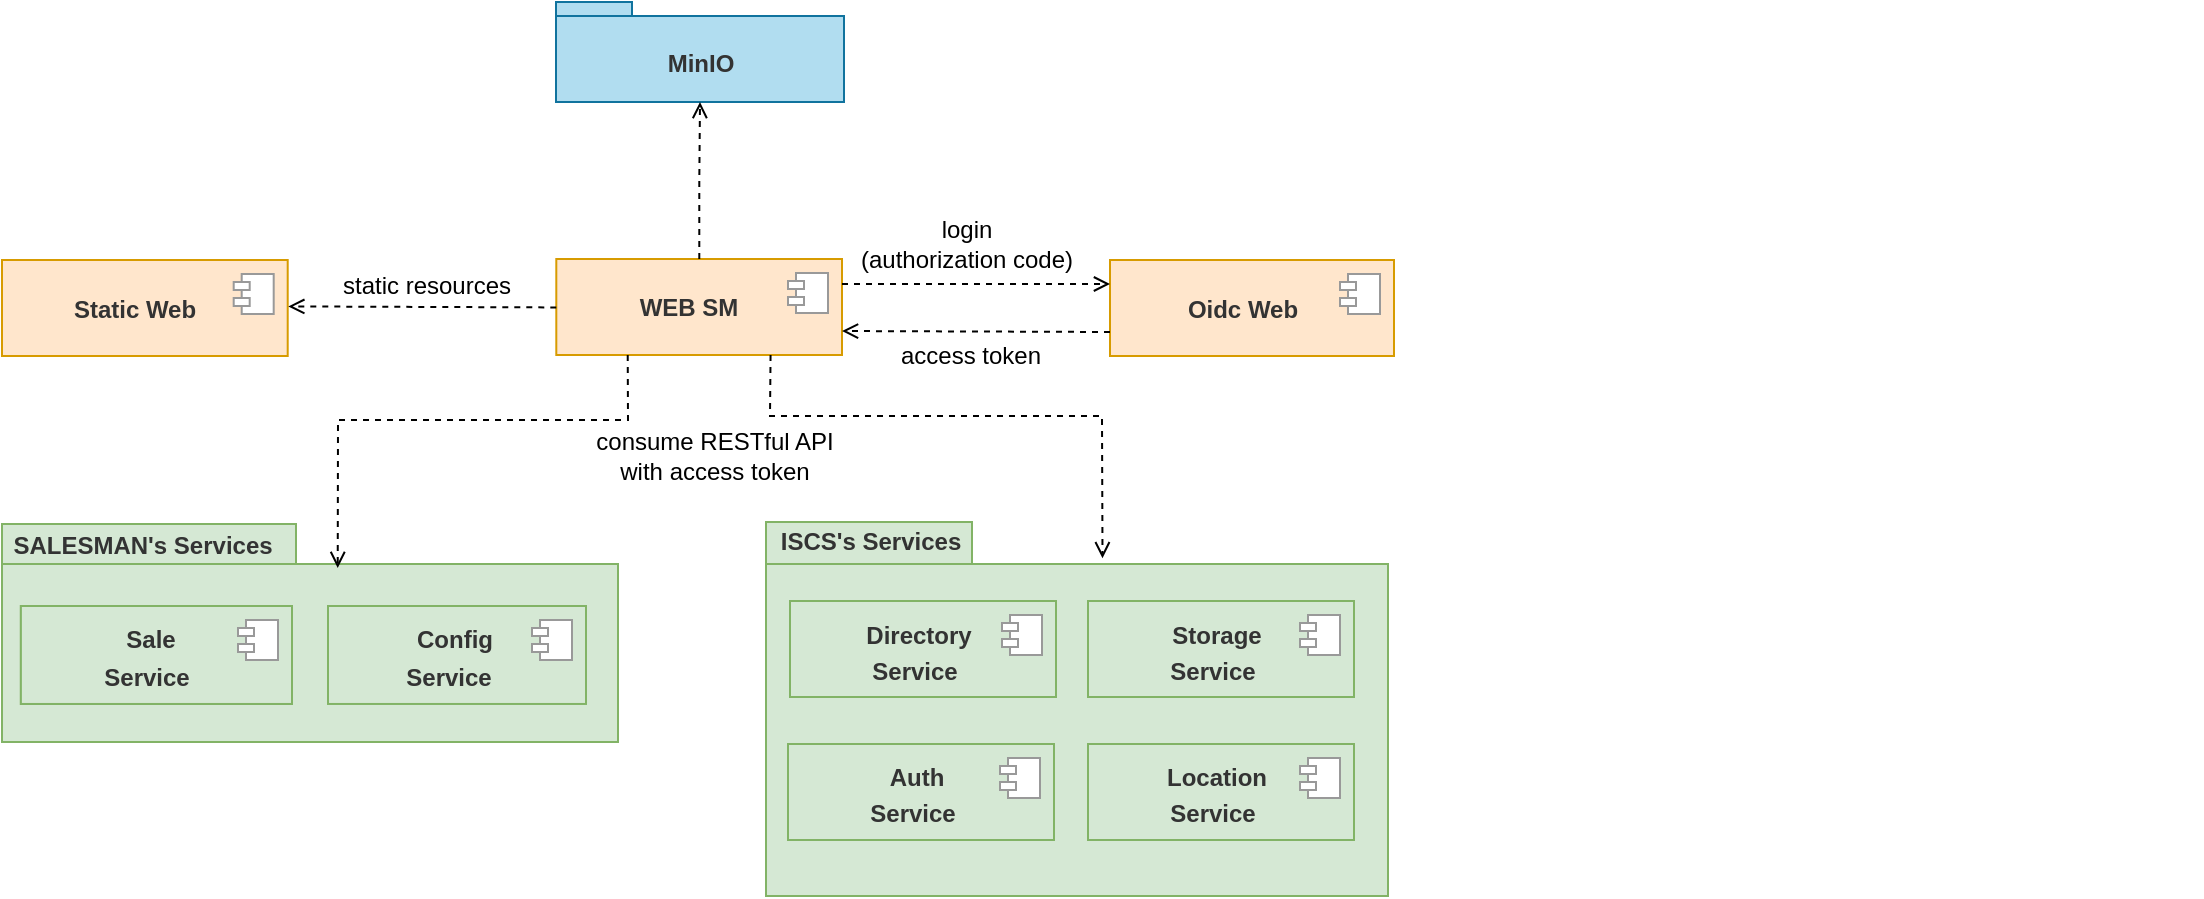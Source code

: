 <mxfile version="17.5.0" type="github">
  <diagram id="oR3O65DeQB01kgegKJ-N" name="web.sm">
    <mxGraphModel dx="1088" dy="594" grid="0" gridSize="10" guides="1" tooltips="1" connect="1" arrows="1" fold="1" page="1" pageScale="1" pageWidth="4681" pageHeight="3300" math="0" shadow="0">
      <root>
        <mxCell id="0" />
        <mxCell id="1" parent="0" />
        <mxCell id="nQSqqMuhncMSOFQklPH7-1" value="" style="group" vertex="1" connectable="0" parent="1">
          <mxGeometry x="848.15" y="569.5" width="142.85" height="48" as="geometry" />
        </mxCell>
        <mxCell id="nQSqqMuhncMSOFQklPH7-2" value="&lt;p style=&quot;line-height: 0.7&quot;&gt;&lt;/p&gt;&lt;h2 style=&quot;font-size: 13px&quot;&gt;&lt;span style=&quot;color: rgba(0 , 0 , 0 , 0) ; font-family: monospace ; font-size: 0px ; font-weight: 400&quot;&gt;%3CmxGraphModel%3E%3Croot%3E%3CmxCell%20id%3D%220%22%2F%3E%3CmxCell%20id%3D%221%22%20parent%3D%220%22%2F%3E%3CmxCell%20id%3D%222%22%20value%3D%22%26lt%3Bspan%20style%3D%26quot%3Bcolor%3A%20rgb(51%20%2C%2051%20%2C%2051)%26quot%3B%26gt%3BApplication%26lt%3B%2Fspan%26gt%3B%22%20style%3D%22text%3Bhtml%3D1%3Balign%3Dcenter%3BverticalAlign%3Dmiddle%3Bresizable%3D0%3Bpoints%3D%5B%5D%3Bautosize%3D1%3BstrokeColor%3Dnone%3BfillColor%3Dnone%3B%22%20vertex%3D%221%22%20parent%3D%221%22%3E%3CmxGeometry%20x%3D%22976%22%20y%3D%22679.984%22%20width%3D%2269%22%20height%3D%2218%22%20as%3D%22geometry%22%2F%3E%3C%2FmxCell%3E%3C%2Froot%3E%3C%2FmxGraphModel%3E&lt;/span&gt;&lt;br&gt;&lt;/h2&gt;&lt;p&gt;&lt;/p&gt;" style="html=1;dropTarget=0;strokeColor=#d79b00;fillColor=#ffe6cc;" vertex="1" parent="nQSqqMuhncMSOFQklPH7-1">
          <mxGeometry width="142.85" height="48" as="geometry" />
        </mxCell>
        <mxCell id="nQSqqMuhncMSOFQklPH7-3" value="" style="shape=module;jettyWidth=8;jettyHeight=4;strokeColor=#999999;" vertex="1" parent="nQSqqMuhncMSOFQklPH7-2">
          <mxGeometry x="1" width="20" height="20" relative="1" as="geometry">
            <mxPoint x="-27" y="7" as="offset" />
          </mxGeometry>
        </mxCell>
        <mxCell id="nQSqqMuhncMSOFQklPH7-4" value="&lt;font color=&quot;#333333&quot;&gt;&lt;b&gt;WEB SM&lt;/b&gt;&lt;/font&gt;" style="text;html=1;align=center;verticalAlign=middle;resizable=0;points=[];autosize=1;strokeColor=none;fillColor=none;" vertex="1" parent="nQSqqMuhncMSOFQklPH7-1">
          <mxGeometry x="36.518" y="15.504" width="59" height="18" as="geometry" />
        </mxCell>
        <mxCell id="nQSqqMuhncMSOFQklPH7-5" value="" style="group" vertex="1" connectable="0" parent="1">
          <mxGeometry x="571" y="570" width="142.85" height="48" as="geometry" />
        </mxCell>
        <mxCell id="nQSqqMuhncMSOFQklPH7-6" value="&lt;p style=&quot;line-height: 0.7&quot;&gt;&lt;/p&gt;&lt;h2 style=&quot;font-size: 13px&quot;&gt;&lt;span style=&quot;color: rgba(0 , 0 , 0 , 0) ; font-family: monospace ; font-size: 0px ; font-weight: 400&quot;&gt;%3CmxGraphModel%3E%3Croot%3E%3CmxCell%20id%3D%220%22%2F%3E%3CmxCell%20id%3D%221%22%20parent%3D%220%22%2F%3E%3CmxCell%20id%3D%222%22%20value%3D%22%26lt%3Bspan%20style%3D%26quot%3Bcolor%3A%20rgb(51%20%2C%2051%20%2C%2051)%26quot%3B%26gt%3BApplication%26lt%3B%2Fspan%26gt%3B%22%20style%3D%22text%3Bhtml%3D1%3Balign%3Dcenter%3BverticalAlign%3Dmiddle%3Bresizable%3D0%3Bpoints%3D%5B%5D%3Bautosize%3D1%3BstrokeColor%3Dnone%3BfillColor%3Dnone%3B%22%20vertex%3D%221%22%20parent%3D%221%22%3E%3CmxGeometry%20x%3D%22976%22%20y%3D%22679.984%22%20width%3D%2269%22%20height%3D%2218%22%20as%3D%22geometry%22%2F%3E%3C%2FmxCell%3E%3C%2Froot%3E%3C%2FmxGraphModel%3E&lt;/span&gt;&lt;br&gt;&lt;/h2&gt;&lt;p&gt;&lt;/p&gt;" style="html=1;dropTarget=0;strokeColor=#d79b00;fillColor=#ffe6cc;" vertex="1" parent="nQSqqMuhncMSOFQklPH7-5">
          <mxGeometry width="142.85" height="48" as="geometry" />
        </mxCell>
        <mxCell id="nQSqqMuhncMSOFQklPH7-7" value="" style="shape=module;jettyWidth=8;jettyHeight=4;strokeColor=#999999;" vertex="1" parent="nQSqqMuhncMSOFQklPH7-6">
          <mxGeometry x="1" width="20" height="20" relative="1" as="geometry">
            <mxPoint x="-27" y="7" as="offset" />
          </mxGeometry>
        </mxCell>
        <mxCell id="nQSqqMuhncMSOFQklPH7-8" value="&lt;font color=&quot;#333333&quot;&gt;&lt;b&gt;Static Web&lt;/b&gt;&lt;/font&gt;" style="text;html=1;align=center;verticalAlign=middle;resizable=0;points=[];autosize=1;strokeColor=none;fillColor=none;" vertex="1" parent="nQSqqMuhncMSOFQklPH7-5">
          <mxGeometry x="30.518" y="15.504" width="71" height="18" as="geometry" />
        </mxCell>
        <mxCell id="nQSqqMuhncMSOFQklPH7-9" value="" style="group" vertex="1" connectable="0" parent="1">
          <mxGeometry x="1125" y="570" width="142" height="48" as="geometry" />
        </mxCell>
        <mxCell id="nQSqqMuhncMSOFQklPH7-10" value="&lt;p style=&quot;line-height: 0.7&quot;&gt;&lt;/p&gt;&lt;h2 style=&quot;font-size: 13px&quot;&gt;&lt;span style=&quot;color: rgba(0 , 0 , 0 , 0) ; font-family: monospace ; font-size: 0px ; font-weight: 400&quot;&gt;%3CmxGraphModel%3E%3Croot%3E%3CmxCell%20id%3D%220%22%2F%3E%3CmxCell%20id%3D%221%22%20parent%3D%220%22%2F%3E%3CmxCell%20id%3D%222%22%20value%3D%22%26lt%3Bspan%20style%3D%26quot%3Bcolor%3A%20rgb(51%20%2C%2051%20%2C%2051)%26quot%3B%26gt%3BApplication%26lt%3B%2Fspan%26gt%3B%22%20style%3D%22text%3Bhtml%3D1%3Balign%3Dcenter%3BverticalAlign%3Dmiddle%3Bresizable%3D0%3Bpoints%3D%5B%5D%3Bautosize%3D1%3BstrokeColor%3Dnone%3BfillColor%3Dnone%3B%22%20vertex%3D%221%22%20parent%3D%221%22%3E%3CmxGeometry%20x%3D%22976%22%20y%3D%22679.984%22%20width%3D%2269%22%20height%3D%2218%22%20as%3D%22geometry%22%2F%3E%3C%2FmxCell%3E%3C%2Froot%3E%3C%2FmxGraphModel%3E&lt;/span&gt;&lt;br&gt;&lt;/h2&gt;&lt;p&gt;&lt;/p&gt;" style="html=1;dropTarget=0;strokeColor=#d79b00;fillColor=#ffe6cc;" vertex="1" parent="nQSqqMuhncMSOFQklPH7-9">
          <mxGeometry width="142.0" height="48" as="geometry" />
        </mxCell>
        <mxCell id="nQSqqMuhncMSOFQklPH7-11" value="" style="shape=module;jettyWidth=8;jettyHeight=4;strokeColor=#999999;" vertex="1" parent="nQSqqMuhncMSOFQklPH7-10">
          <mxGeometry x="1" width="20" height="20" relative="1" as="geometry">
            <mxPoint x="-27" y="7" as="offset" />
          </mxGeometry>
        </mxCell>
        <mxCell id="nQSqqMuhncMSOFQklPH7-12" value="&lt;font color=&quot;#333333&quot;&gt;&lt;b&gt;Oidc Web&lt;/b&gt;&lt;/font&gt;" style="text;html=1;align=center;verticalAlign=middle;resizable=0;points=[];autosize=1;strokeColor=none;fillColor=none;" vertex="1" parent="nQSqqMuhncMSOFQklPH7-9">
          <mxGeometry x="33.319" y="15.504" width="65" height="18" as="geometry" />
        </mxCell>
        <mxCell id="nQSqqMuhncMSOFQklPH7-13" value="" style="group" vertex="1" connectable="0" parent="1">
          <mxGeometry x="571" y="702" width="308" height="109" as="geometry" />
        </mxCell>
        <mxCell id="nQSqqMuhncMSOFQklPH7-14" value="" style="shape=folder;fontStyle=1;spacingTop=10;tabWidth=147;tabHeight=20;tabPosition=left;html=1;strokeColor=#82b366;fillColor=#d5e8d4;" vertex="1" parent="nQSqqMuhncMSOFQklPH7-13">
          <mxGeometry width="308" height="109" as="geometry" />
        </mxCell>
        <mxCell id="nQSqqMuhncMSOFQklPH7-16" value="" style="group;fillColor=#d5e8d4;strokeColor=#82b366;" vertex="1" connectable="0" parent="nQSqqMuhncMSOFQklPH7-13">
          <mxGeometry x="9.44" y="41" width="135.56" height="48.98" as="geometry" />
        </mxCell>
        <mxCell id="nQSqqMuhncMSOFQklPH7-17" value="" style="group" vertex="1" connectable="0" parent="nQSqqMuhncMSOFQklPH7-16">
          <mxGeometry width="135.56" height="48.98" as="geometry" />
        </mxCell>
        <mxCell id="nQSqqMuhncMSOFQklPH7-18" value="&lt;p style=&quot;line-height: 0.7&quot;&gt;&lt;/p&gt;&lt;h2 style=&quot;font-size: 13px&quot;&gt;&lt;span style=&quot;color: rgba(0 , 0 , 0 , 0) ; font-family: monospace ; font-size: 0px ; font-weight: 400&quot;&gt;%3CmxGraphModel%3E%3Croot%3E%3CmxCell%20id%3D%220%22%2F%3E%3CmxCell%20id%3D%221%22%20parent%3D%220%22%2F%3E%3CmxCell%20id%3D%222%22%20value%3D%22%26lt%3Bspan%20style%3D%26quot%3Bcolor%3A%20rgb(51%20%2C%2051%20%2C%2051)%26quot%3B%26gt%3BApplication%26lt%3B%2Fspan%26gt%3B%22%20style%3D%22text%3Bhtml%3D1%3Balign%3Dcenter%3BverticalAlign%3Dmiddle%3Bresizable%3D0%3Bpoints%3D%5B%5D%3Bautosize%3D1%3BstrokeColor%3Dnone%3BfillColor%3Dnone%3B%22%20vertex%3D%221%22%20parent%3D%221%22%3E%3CmxGeometry%20x%3D%22976%22%20y%3D%22679.984%22%20width%3D%2269%22%20height%3D%2218%22%20as%3D%22geometry%22%2F%3E%3C%2FmxCell%3E%3C%2Froot%3E%3C%2FmxGraphModel%3E&lt;/span&gt;&lt;br&gt;&lt;/h2&gt;&lt;p&gt;&lt;/p&gt;" style="html=1;dropTarget=0;strokeColor=#82b366;fillColor=#d5e8d4;" vertex="1" parent="nQSqqMuhncMSOFQklPH7-17">
          <mxGeometry width="135.56" height="48.98" as="geometry" />
        </mxCell>
        <mxCell id="nQSqqMuhncMSOFQklPH7-19" value="" style="shape=module;jettyWidth=8;jettyHeight=4;strokeColor=#999999;" vertex="1" parent="nQSqqMuhncMSOFQklPH7-18">
          <mxGeometry x="1" width="20" height="20" relative="1" as="geometry">
            <mxPoint x="-27" y="7" as="offset" />
          </mxGeometry>
        </mxCell>
        <mxCell id="nQSqqMuhncMSOFQklPH7-20" value="&lt;font color=&quot;#333333&quot;&gt;&lt;b&gt;Sale&lt;/b&gt;&lt;/font&gt;" style="text;html=1;align=center;verticalAlign=middle;resizable=0;points=[];autosize=1;strokeColor=none;fillColor=none;" vertex="1" parent="nQSqqMuhncMSOFQklPH7-17">
          <mxGeometry x="46.885" y="8.168" width="35" height="18" as="geometry" />
        </mxCell>
        <mxCell id="nQSqqMuhncMSOFQklPH7-21" value="&lt;font color=&quot;#333333&quot;&gt;&lt;b&gt;Service&lt;/b&gt;&lt;/font&gt;" style="text;html=1;align=center;verticalAlign=middle;resizable=0;points=[];autosize=1;strokeColor=none;fillColor=none;" vertex="1" parent="nQSqqMuhncMSOFQklPH7-17">
          <mxGeometry x="35.674" y="26.535" width="53" height="18" as="geometry" />
        </mxCell>
        <mxCell id="nQSqqMuhncMSOFQklPH7-22" value="" style="group" vertex="1" connectable="0" parent="nQSqqMuhncMSOFQklPH7-13">
          <mxGeometry x="163" y="41" width="129" height="48.98" as="geometry" />
        </mxCell>
        <mxCell id="nQSqqMuhncMSOFQklPH7-23" value="&lt;p style=&quot;line-height: 0.7&quot;&gt;&lt;/p&gt;&lt;h2 style=&quot;font-size: 13px&quot;&gt;&lt;span style=&quot;color: rgba(0 , 0 , 0 , 0) ; font-family: monospace ; font-size: 0px ; font-weight: 400&quot;&gt;%3CmxGraphModel%3E%3Croot%3E%3CmxCell%20id%3D%220%22%2F%3E%3CmxCell%20id%3D%221%22%20parent%3D%220%22%2F%3E%3CmxCell%20id%3D%222%22%20value%3D%22%26lt%3Bspan%20style%3D%26quot%3Bcolor%3A%20rgb(51%20%2C%2051%20%2C%2051)%26quot%3B%26gt%3BApplication%26lt%3B%2Fspan%26gt%3B%22%20style%3D%22text%3Bhtml%3D1%3Balign%3Dcenter%3BverticalAlign%3Dmiddle%3Bresizable%3D0%3Bpoints%3D%5B%5D%3Bautosize%3D1%3BstrokeColor%3Dnone%3BfillColor%3Dnone%3B%22%20vertex%3D%221%22%20parent%3D%221%22%3E%3CmxGeometry%20x%3D%22976%22%20y%3D%22679.984%22%20width%3D%2269%22%20height%3D%2218%22%20as%3D%22geometry%22%2F%3E%3C%2FmxCell%3E%3C%2Froot%3E%3C%2FmxGraphModel%3E&lt;/span&gt;&lt;br&gt;&lt;/h2&gt;&lt;p&gt;&lt;/p&gt;" style="html=1;dropTarget=0;strokeColor=#82b366;fillColor=#d5e8d4;" vertex="1" parent="nQSqqMuhncMSOFQklPH7-22">
          <mxGeometry width="129" height="48.98" as="geometry" />
        </mxCell>
        <mxCell id="nQSqqMuhncMSOFQklPH7-24" value="" style="shape=module;jettyWidth=8;jettyHeight=4;strokeColor=#999999;" vertex="1" parent="nQSqqMuhncMSOFQklPH7-23">
          <mxGeometry x="1" width="20" height="20" relative="1" as="geometry">
            <mxPoint x="-27" y="7" as="offset" />
          </mxGeometry>
        </mxCell>
        <mxCell id="nQSqqMuhncMSOFQklPH7-25" value="&lt;span style=&quot;color: rgb(51 , 51 , 51)&quot;&gt;&lt;b&gt;Config&lt;/b&gt;&lt;/span&gt;" style="text;html=1;align=center;verticalAlign=middle;resizable=0;points=[];autosize=1;strokeColor=none;fillColor=none;" vertex="1" parent="nQSqqMuhncMSOFQklPH7-22">
          <mxGeometry x="38.797" y="8.168" width="48" height="18" as="geometry" />
        </mxCell>
        <mxCell id="nQSqqMuhncMSOFQklPH7-26" value="&lt;font color=&quot;#333333&quot;&gt;&lt;b&gt;Service&lt;/b&gt;&lt;/font&gt;" style="text;html=1;align=center;verticalAlign=middle;resizable=0;points=[];autosize=1;strokeColor=none;fillColor=none;" vertex="1" parent="nQSqqMuhncMSOFQklPH7-22">
          <mxGeometry x="33.947" y="26.535" width="53" height="18" as="geometry" />
        </mxCell>
        <mxCell id="nQSqqMuhncMSOFQklPH7-15" value="&lt;span style=&quot;color: rgb(51 , 51 , 51)&quot;&gt;&lt;b&gt;SALESMAN&#39;s Services&lt;/b&gt;&lt;/span&gt;" style="text;html=1;align=center;verticalAlign=middle;resizable=0;points=[];autosize=1;strokeColor=none;fillColor=none;" vertex="1" parent="nQSqqMuhncMSOFQklPH7-13">
          <mxGeometry x="-0.003" y="2.004" width="140" height="18" as="geometry" />
        </mxCell>
        <mxCell id="nQSqqMuhncMSOFQklPH7-28" value="&lt;b style=&quot;color: rgb(51 , 51 , 51) ; font-size: 12px&quot;&gt;MinIO&lt;/b&gt;" style="shape=folder;fontStyle=1;spacingTop=10;tabWidth=38;tabHeight=7;tabPosition=left;html=1;fontSize=13;strokeColor=#10739e;fillColor=#b1ddf0;" vertex="1" parent="1">
          <mxGeometry x="848" y="441" width="144" height="50" as="geometry" />
        </mxCell>
        <mxCell id="nQSqqMuhncMSOFQklPH7-30" style="edgeStyle=orthogonalEdgeStyle;rounded=0;orthogonalLoop=1;jettySize=auto;html=1;dashed=1;endArrow=open;endFill=0;" edge="1" parent="1" source="nQSqqMuhncMSOFQklPH7-2" target="nQSqqMuhncMSOFQklPH7-28">
          <mxGeometry relative="1" as="geometry" />
        </mxCell>
        <mxCell id="nQSqqMuhncMSOFQklPH7-31" style="edgeStyle=orthogonalEdgeStyle;rounded=0;orthogonalLoop=1;jettySize=auto;html=1;entryX=0;entryY=0.25;entryDx=0;entryDy=0;dashed=1;endArrow=open;endFill=0;" edge="1" parent="1" source="nQSqqMuhncMSOFQklPH7-2" target="nQSqqMuhncMSOFQklPH7-10">
          <mxGeometry relative="1" as="geometry">
            <Array as="points">
              <mxPoint x="1025" y="582" />
              <mxPoint x="1025" y="582" />
            </Array>
          </mxGeometry>
        </mxCell>
        <mxCell id="nQSqqMuhncMSOFQklPH7-32" value="login&lt;br&gt;(authorization code)" style="text;html=1;align=center;verticalAlign=middle;resizable=0;points=[];autosize=1;strokeColor=none;fillColor=none;" vertex="1" parent="1">
          <mxGeometry x="995" y="546" width="116" height="32" as="geometry" />
        </mxCell>
        <mxCell id="nQSqqMuhncMSOFQklPH7-34" value="" style="endArrow=open;html=1;rounded=0;dashed=1;exitX=0;exitY=0.75;exitDx=0;exitDy=0;entryX=1;entryY=0.75;entryDx=0;entryDy=0;endFill=0;" edge="1" parent="1" source="nQSqqMuhncMSOFQklPH7-10" target="nQSqqMuhncMSOFQklPH7-2">
          <mxGeometry width="50" height="50" relative="1" as="geometry">
            <mxPoint x="1098" y="608" as="sourcePoint" />
            <mxPoint x="1148" y="558" as="targetPoint" />
          </mxGeometry>
        </mxCell>
        <mxCell id="nQSqqMuhncMSOFQklPH7-35" value="access token" style="text;html=1;align=center;verticalAlign=middle;resizable=0;points=[];autosize=1;strokeColor=none;fillColor=none;" vertex="1" parent="1">
          <mxGeometry x="1015" y="609" width="80" height="18" as="geometry" />
        </mxCell>
        <mxCell id="nQSqqMuhncMSOFQklPH7-36" value="" style="endArrow=open;html=1;rounded=0;dashed=1;exitX=0;exitY=0.75;exitDx=0;exitDy=0;entryX=1;entryY=0.75;entryDx=0;entryDy=0;endFill=0;" edge="1" parent="1">
          <mxGeometry width="50" height="50" relative="1" as="geometry">
            <mxPoint x="848.15" y="593.71" as="sourcePoint" />
            <mxPoint x="714.15" y="593.21" as="targetPoint" />
          </mxGeometry>
        </mxCell>
        <mxCell id="nQSqqMuhncMSOFQklPH7-37" value="static resources" style="text;html=1;align=center;verticalAlign=middle;resizable=0;points=[];autosize=1;strokeColor=none;fillColor=none;" vertex="1" parent="1">
          <mxGeometry x="736" y="574" width="94" height="18" as="geometry" />
        </mxCell>
        <mxCell id="nQSqqMuhncMSOFQklPH7-38" value="" style="endArrow=open;html=1;rounded=0;dashed=1;exitX=0.25;exitY=1;exitDx=0;exitDy=0;entryX=0.545;entryY=0.202;entryDx=0;entryDy=0;endFill=0;entryPerimeter=0;" edge="1" parent="1" source="nQSqqMuhncMSOFQklPH7-2" target="nQSqqMuhncMSOFQklPH7-14">
          <mxGeometry width="50" height="50" relative="1" as="geometry">
            <mxPoint x="870.0" y="656.5" as="sourcePoint" />
            <mxPoint x="736.0" y="656" as="targetPoint" />
            <Array as="points">
              <mxPoint x="884" y="650" />
              <mxPoint x="739" y="650" />
            </Array>
          </mxGeometry>
        </mxCell>
        <mxCell id="nQSqqMuhncMSOFQklPH7-39" value="consume RESTful API&lt;br&gt;with access token" style="text;html=1;align=center;verticalAlign=middle;resizable=0;points=[];autosize=1;strokeColor=none;fillColor=none;" vertex="1" parent="1">
          <mxGeometry x="862" y="652" width="129" height="32" as="geometry" />
        </mxCell>
        <mxCell id="nQSqqMuhncMSOFQklPH7-54" value="" style="group" vertex="1" connectable="0" parent="1">
          <mxGeometry x="953" y="701" width="718" height="187" as="geometry" />
        </mxCell>
        <mxCell id="nQSqqMuhncMSOFQklPH7-55" value="" style="shape=folder;fontStyle=1;spacingTop=10;tabWidth=103;tabHeight=21;tabPosition=left;html=1;strokeColor=#82b366;fillColor=#d5e8d4;" vertex="1" parent="nQSqqMuhncMSOFQklPH7-54">
          <mxGeometry width="311" height="187" as="geometry" />
        </mxCell>
        <mxCell id="nQSqqMuhncMSOFQklPH7-56" value="&lt;span style=&quot;color: rgb(51 , 51 , 51)&quot;&gt;&lt;b&gt;ISCS&#39;s Services&lt;/b&gt;&lt;/span&gt;" style="text;html=1;align=center;verticalAlign=middle;resizable=0;points=[];autosize=1;strokeColor=none;fillColor=none;" vertex="1" parent="nQSqqMuhncMSOFQklPH7-54">
          <mxGeometry x="2" y="0.984" width="100" height="18" as="geometry" />
        </mxCell>
        <mxCell id="nQSqqMuhncMSOFQklPH7-57" value="" style="group;fillColor=#d5e8d4;strokeColor=#82b366;" vertex="1" connectable="0" parent="nQSqqMuhncMSOFQklPH7-54">
          <mxGeometry x="12" y="39.5" width="133" height="48" as="geometry" />
        </mxCell>
        <mxCell id="nQSqqMuhncMSOFQklPH7-58" value="" style="group" vertex="1" connectable="0" parent="nQSqqMuhncMSOFQklPH7-57">
          <mxGeometry width="133" height="48" as="geometry" />
        </mxCell>
        <mxCell id="nQSqqMuhncMSOFQklPH7-59" value="&lt;p style=&quot;line-height: 0.7&quot;&gt;&lt;/p&gt;&lt;h2 style=&quot;font-size: 13px&quot;&gt;&lt;span style=&quot;color: rgba(0 , 0 , 0 , 0) ; font-family: monospace ; font-size: 0px ; font-weight: 400&quot;&gt;%3CmxGraphModel%3E%3Croot%3E%3CmxCell%20id%3D%220%22%2F%3E%3CmxCell%20id%3D%221%22%20parent%3D%220%22%2F%3E%3CmxCell%20id%3D%222%22%20value%3D%22%26lt%3Bspan%20style%3D%26quot%3Bcolor%3A%20rgb(51%20%2C%2051%20%2C%2051)%26quot%3B%26gt%3BApplication%26lt%3B%2Fspan%26gt%3B%22%20style%3D%22text%3Bhtml%3D1%3Balign%3Dcenter%3BverticalAlign%3Dmiddle%3Bresizable%3D0%3Bpoints%3D%5B%5D%3Bautosize%3D1%3BstrokeColor%3Dnone%3BfillColor%3Dnone%3B%22%20vertex%3D%221%22%20parent%3D%221%22%3E%3CmxGeometry%20x%3D%22976%22%20y%3D%22679.984%22%20width%3D%2269%22%20height%3D%2218%22%20as%3D%22geometry%22%2F%3E%3C%2FmxCell%3E%3C%2Froot%3E%3C%2FmxGraphModel%3E&lt;/span&gt;&lt;br&gt;&lt;/h2&gt;&lt;p&gt;&lt;/p&gt;" style="html=1;dropTarget=0;strokeColor=#82b366;fillColor=#d5e8d4;" vertex="1" parent="nQSqqMuhncMSOFQklPH7-58">
          <mxGeometry width="133" height="48" as="geometry" />
        </mxCell>
        <mxCell id="nQSqqMuhncMSOFQklPH7-60" value="" style="shape=module;jettyWidth=8;jettyHeight=4;strokeColor=#999999;" vertex="1" parent="nQSqqMuhncMSOFQklPH7-59">
          <mxGeometry x="1" width="20" height="20" relative="1" as="geometry">
            <mxPoint x="-27" y="7" as="offset" />
          </mxGeometry>
        </mxCell>
        <mxCell id="nQSqqMuhncMSOFQklPH7-61" value="&lt;span style=&quot;color: rgb(51 , 51 , 51)&quot;&gt;&lt;b&gt;Directory&lt;/b&gt;&lt;/span&gt;" style="text;html=1;align=center;verticalAlign=middle;resizable=0;points=[];autosize=1;strokeColor=none;fillColor=none;" vertex="1" parent="nQSqqMuhncMSOFQklPH7-58">
          <mxGeometry x="32" y="8.004" width="63" height="18" as="geometry" />
        </mxCell>
        <mxCell id="nQSqqMuhncMSOFQklPH7-62" value="&lt;font color=&quot;#333333&quot;&gt;&lt;b&gt;Service&lt;/b&gt;&lt;/font&gt;" style="text;html=1;align=center;verticalAlign=middle;resizable=0;points=[];autosize=1;strokeColor=none;fillColor=none;" vertex="1" parent="nQSqqMuhncMSOFQklPH7-58">
          <mxGeometry x="35" y="26.004" width="53" height="18" as="geometry" />
        </mxCell>
        <mxCell id="nQSqqMuhncMSOFQklPH7-63" value="" style="group" vertex="1" connectable="0" parent="nQSqqMuhncMSOFQklPH7-54">
          <mxGeometry x="161" y="39.5" width="133" height="48" as="geometry" />
        </mxCell>
        <mxCell id="nQSqqMuhncMSOFQklPH7-64" value="&lt;p style=&quot;line-height: 0.7&quot;&gt;&lt;/p&gt;&lt;h2 style=&quot;font-size: 13px&quot;&gt;&lt;span style=&quot;color: rgba(0 , 0 , 0 , 0) ; font-family: monospace ; font-size: 0px ; font-weight: 400&quot;&gt;%3CmxGraphModel%3E%3Croot%3E%3CmxCell%20id%3D%220%22%2F%3E%3CmxCell%20id%3D%221%22%20parent%3D%220%22%2F%3E%3CmxCell%20id%3D%222%22%20value%3D%22%26lt%3Bspan%20style%3D%26quot%3Bcolor%3A%20rgb(51%20%2C%2051%20%2C%2051)%26quot%3B%26gt%3BApplication%26lt%3B%2Fspan%26gt%3B%22%20style%3D%22text%3Bhtml%3D1%3Balign%3Dcenter%3BverticalAlign%3Dmiddle%3Bresizable%3D0%3Bpoints%3D%5B%5D%3Bautosize%3D1%3BstrokeColor%3Dnone%3BfillColor%3Dnone%3B%22%20vertex%3D%221%22%20parent%3D%221%22%3E%3CmxGeometry%20x%3D%22976%22%20y%3D%22679.984%22%20width%3D%2269%22%20height%3D%2218%22%20as%3D%22geometry%22%2F%3E%3C%2FmxCell%3E%3C%2Froot%3E%3C%2FmxGraphModel%3E&lt;/span&gt;&lt;br&gt;&lt;/h2&gt;&lt;p&gt;&lt;/p&gt;" style="html=1;dropTarget=0;strokeColor=#82b366;fillColor=#d5e8d4;" vertex="1" parent="nQSqqMuhncMSOFQklPH7-63">
          <mxGeometry width="133" height="48" as="geometry" />
        </mxCell>
        <mxCell id="nQSqqMuhncMSOFQklPH7-65" value="" style="shape=module;jettyWidth=8;jettyHeight=4;strokeColor=#999999;" vertex="1" parent="nQSqqMuhncMSOFQklPH7-64">
          <mxGeometry x="1" width="20" height="20" relative="1" as="geometry">
            <mxPoint x="-27" y="7" as="offset" />
          </mxGeometry>
        </mxCell>
        <mxCell id="nQSqqMuhncMSOFQklPH7-66" value="&lt;span style=&quot;color: rgb(51 , 51 , 51)&quot;&gt;&lt;b&gt;Storage&lt;/b&gt;&lt;/span&gt;" style="text;html=1;align=center;verticalAlign=middle;resizable=0;points=[];autosize=1;strokeColor=none;fillColor=none;" vertex="1" parent="nQSqqMuhncMSOFQklPH7-63">
          <mxGeometry x="36" y="8.004" width="55" height="18" as="geometry" />
        </mxCell>
        <mxCell id="nQSqqMuhncMSOFQklPH7-67" value="&lt;font color=&quot;#333333&quot;&gt;&lt;b&gt;Service&lt;/b&gt;&lt;/font&gt;" style="text;html=1;align=center;verticalAlign=middle;resizable=0;points=[];autosize=1;strokeColor=none;fillColor=none;" vertex="1" parent="nQSqqMuhncMSOFQklPH7-63">
          <mxGeometry x="35" y="26.004" width="53" height="18" as="geometry" />
        </mxCell>
        <mxCell id="nQSqqMuhncMSOFQklPH7-68" value="" style="group" vertex="1" connectable="0" parent="nQSqqMuhncMSOFQklPH7-54">
          <mxGeometry x="11" y="111" width="133" height="48" as="geometry" />
        </mxCell>
        <mxCell id="nQSqqMuhncMSOFQklPH7-69" value="&lt;p style=&quot;line-height: 0.7&quot;&gt;&lt;/p&gt;&lt;h2 style=&quot;font-size: 13px&quot;&gt;&lt;span style=&quot;color: rgba(0 , 0 , 0 , 0) ; font-family: monospace ; font-size: 0px ; font-weight: 400&quot;&gt;%3CmxGraphModel%3E%3Croot%3E%3CmxCell%20id%3D%220%22%2F%3E%3CmxCell%20id%3D%221%22%20parent%3D%220%22%2F%3E%3CmxCell%20id%3D%222%22%20value%3D%22%26lt%3Bspan%20style%3D%26quot%3Bcolor%3A%20rgb(51%20%2C%2051%20%2C%2051)%26quot%3B%26gt%3BApplication%26lt%3B%2Fspan%26gt%3B%22%20style%3D%22text%3Bhtml%3D1%3Balign%3Dcenter%3BverticalAlign%3Dmiddle%3Bresizable%3D0%3Bpoints%3D%5B%5D%3Bautosize%3D1%3BstrokeColor%3Dnone%3BfillColor%3Dnone%3B%22%20vertex%3D%221%22%20parent%3D%221%22%3E%3CmxGeometry%20x%3D%22976%22%20y%3D%22679.984%22%20width%3D%2269%22%20height%3D%2218%22%20as%3D%22geometry%22%2F%3E%3C%2FmxCell%3E%3C%2Froot%3E%3C%2FmxGraphModel%3E&lt;/span&gt;&lt;br&gt;&lt;/h2&gt;&lt;p&gt;&lt;/p&gt;" style="html=1;dropTarget=0;strokeColor=#82b366;fillColor=#d5e8d4;" vertex="1" parent="nQSqqMuhncMSOFQklPH7-68">
          <mxGeometry width="133" height="48" as="geometry" />
        </mxCell>
        <mxCell id="nQSqqMuhncMSOFQklPH7-70" value="" style="shape=module;jettyWidth=8;jettyHeight=4;strokeColor=#999999;" vertex="1" parent="nQSqqMuhncMSOFQklPH7-69">
          <mxGeometry x="1" width="20" height="20" relative="1" as="geometry">
            <mxPoint x="-27" y="7" as="offset" />
          </mxGeometry>
        </mxCell>
        <mxCell id="nQSqqMuhncMSOFQklPH7-71" value="&lt;span style=&quot;color: rgb(51 , 51 , 51)&quot;&gt;&lt;b&gt;Auth&lt;/b&gt;&lt;/span&gt;" style="text;html=1;align=center;verticalAlign=middle;resizable=0;points=[];autosize=1;strokeColor=none;fillColor=none;" vertex="1" parent="nQSqqMuhncMSOFQklPH7-68">
          <mxGeometry x="45" y="8.004" width="37" height="18" as="geometry" />
        </mxCell>
        <mxCell id="nQSqqMuhncMSOFQklPH7-72" value="&lt;font color=&quot;#333333&quot;&gt;&lt;b&gt;Service&lt;/b&gt;&lt;/font&gt;" style="text;html=1;align=center;verticalAlign=middle;resizable=0;points=[];autosize=1;strokeColor=none;fillColor=none;" vertex="1" parent="nQSqqMuhncMSOFQklPH7-68">
          <mxGeometry x="35" y="26.004" width="53" height="18" as="geometry" />
        </mxCell>
        <mxCell id="nQSqqMuhncMSOFQklPH7-79" value="" style="group" vertex="1" connectable="0" parent="nQSqqMuhncMSOFQklPH7-54">
          <mxGeometry x="161" y="111" width="133" height="48" as="geometry" />
        </mxCell>
        <mxCell id="nQSqqMuhncMSOFQklPH7-80" value="&lt;p style=&quot;line-height: 0.7&quot;&gt;&lt;/p&gt;&lt;h2 style=&quot;font-size: 13px&quot;&gt;&lt;span style=&quot;color: rgba(0 , 0 , 0 , 0) ; font-family: monospace ; font-size: 0px ; font-weight: 400&quot;&gt;%3CmxGraphModel%3E%3Croot%3E%3CmxCell%20id%3D%220%22%2F%3E%3CmxCell%20id%3D%221%22%20parent%3D%220%22%2F%3E%3CmxCell%20id%3D%222%22%20value%3D%22%26lt%3Bspan%20style%3D%26quot%3Bcolor%3A%20rgb(51%20%2C%2051%20%2C%2051)%26quot%3B%26gt%3BApplication%26lt%3B%2Fspan%26gt%3B%22%20style%3D%22text%3Bhtml%3D1%3Balign%3Dcenter%3BverticalAlign%3Dmiddle%3Bresizable%3D0%3Bpoints%3D%5B%5D%3Bautosize%3D1%3BstrokeColor%3Dnone%3BfillColor%3Dnone%3B%22%20vertex%3D%221%22%20parent%3D%221%22%3E%3CmxGeometry%20x%3D%22976%22%20y%3D%22679.984%22%20width%3D%2269%22%20height%3D%2218%22%20as%3D%22geometry%22%2F%3E%3C%2FmxCell%3E%3C%2Froot%3E%3C%2FmxGraphModel%3E&lt;/span&gt;&lt;br&gt;&lt;/h2&gt;&lt;p&gt;&lt;/p&gt;" style="html=1;dropTarget=0;strokeColor=#82b366;fillColor=#d5e8d4;" vertex="1" parent="nQSqqMuhncMSOFQklPH7-79">
          <mxGeometry width="133" height="48" as="geometry" />
        </mxCell>
        <mxCell id="nQSqqMuhncMSOFQklPH7-81" value="" style="shape=module;jettyWidth=8;jettyHeight=4;strokeColor=#999999;" vertex="1" parent="nQSqqMuhncMSOFQklPH7-80">
          <mxGeometry x="1" width="20" height="20" relative="1" as="geometry">
            <mxPoint x="-27" y="7" as="offset" />
          </mxGeometry>
        </mxCell>
        <mxCell id="nQSqqMuhncMSOFQklPH7-82" value="&lt;span style=&quot;color: rgb(51 , 51 , 51)&quot;&gt;&lt;b&gt;Location&lt;/b&gt;&lt;/span&gt;" style="text;html=1;align=center;verticalAlign=middle;resizable=0;points=[];autosize=1;strokeColor=none;fillColor=none;" vertex="1" parent="nQSqqMuhncMSOFQklPH7-79">
          <mxGeometry x="34" y="8.004" width="60" height="18" as="geometry" />
        </mxCell>
        <mxCell id="nQSqqMuhncMSOFQklPH7-83" value="&lt;font color=&quot;#333333&quot;&gt;&lt;b&gt;Service&lt;/b&gt;&lt;/font&gt;" style="text;html=1;align=center;verticalAlign=middle;resizable=0;points=[];autosize=1;strokeColor=none;fillColor=none;" vertex="1" parent="nQSqqMuhncMSOFQklPH7-79">
          <mxGeometry x="35" y="26.004" width="53" height="18" as="geometry" />
        </mxCell>
        <mxCell id="nQSqqMuhncMSOFQklPH7-95" value="" style="endArrow=open;html=1;rounded=0;dashed=1;exitX=0.75;exitY=1;exitDx=0;exitDy=0;entryX=0.541;entryY=0.097;entryDx=0;entryDy=0;endFill=0;entryPerimeter=0;" edge="1" parent="1" source="nQSqqMuhncMSOFQklPH7-2" target="nQSqqMuhncMSOFQklPH7-55">
          <mxGeometry width="50" height="50" relative="1" as="geometry">
            <mxPoint x="893.862" y="627.5" as="sourcePoint" />
            <mxPoint x="748.86" y="720.018" as="targetPoint" />
            <Array as="points">
              <mxPoint x="955" y="648" />
              <mxPoint x="1121" y="648" />
            </Array>
          </mxGeometry>
        </mxCell>
      </root>
    </mxGraphModel>
  </diagram>
</mxfile>
